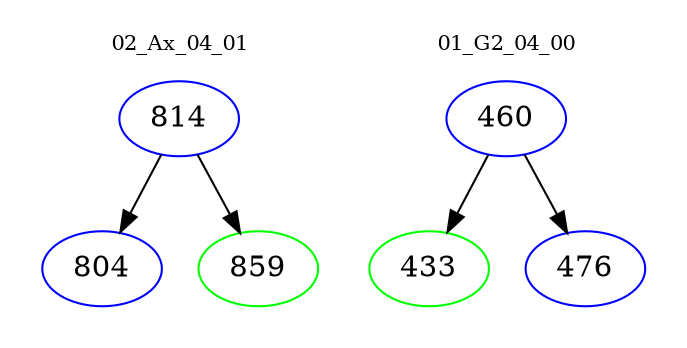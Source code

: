 digraph{
subgraph cluster_0 {
color = white
label = "02_Ax_04_01";
fontsize=10;
T0_814 [label="814", color="blue"]
T0_814 -> T0_804 [color="black"]
T0_804 [label="804", color="blue"]
T0_814 -> T0_859 [color="black"]
T0_859 [label="859", color="green"]
}
subgraph cluster_1 {
color = white
label = "01_G2_04_00";
fontsize=10;
T1_460 [label="460", color="blue"]
T1_460 -> T1_433 [color="black"]
T1_433 [label="433", color="green"]
T1_460 -> T1_476 [color="black"]
T1_476 [label="476", color="blue"]
}
}
